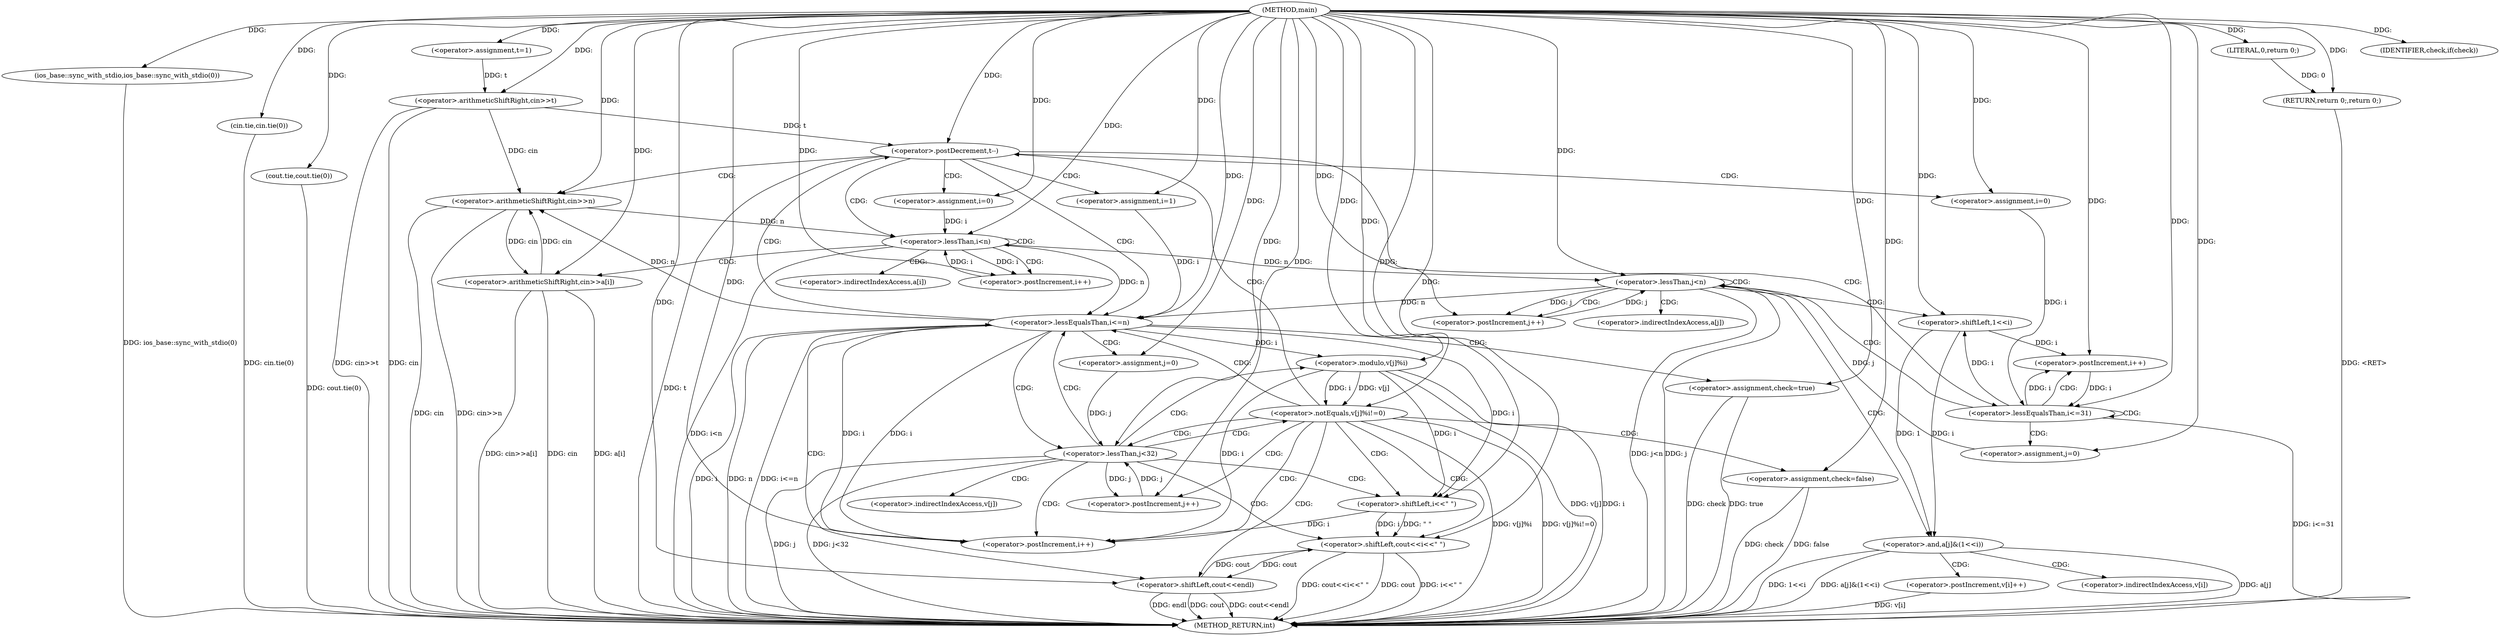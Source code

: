 digraph "main" {  
"1000101" [label = "(METHOD,main)" ]
"1000229" [label = "(METHOD_RETURN,int)" ]
"1000103" [label = "(ios_base::sync_with_stdio,ios_base::sync_with_stdio(0))" ]
"1000105" [label = "(cin.tie,cin.tie(0))" ]
"1000107" [label = "(cout.tie,cout.tie(0))" ]
"1000110" [label = "(<operator>.assignment,t=1)" ]
"1000113" [label = "(<operator>.arithmeticShiftRight,cin>>t)" ]
"1000227" [label = "(RETURN,return 0;,return 0;)" ]
"1000117" [label = "(<operator>.postDecrement,t--)" ]
"1000228" [label = "(LITERAL,0,return 0;)" ]
"1000121" [label = "(<operator>.arithmeticShiftRight,cin>>n)" ]
"1000224" [label = "(<operator>.shiftLeft,cout<<endl)" ]
"1000127" [label = "(<operator>.assignment,i=0)" ]
"1000130" [label = "(<operator>.lessThan,i<n)" ]
"1000133" [label = "(<operator>.postIncrement,i++)" ]
"1000144" [label = "(<operator>.assignment,i=0)" ]
"1000147" [label = "(<operator>.lessEqualsThan,i<=31)" ]
"1000150" [label = "(<operator>.postIncrement,i++)" ]
"1000179" [label = "(<operator>.assignment,i=1)" ]
"1000182" [label = "(<operator>.lessEqualsThan,i<=n)" ]
"1000185" [label = "(<operator>.postIncrement,i++)" ]
"1000136" [label = "(<operator>.arithmeticShiftRight,cin>>a[i])" ]
"1000189" [label = "(<operator>.assignment,check=true)" ]
"1000155" [label = "(<operator>.assignment,j=0)" ]
"1000158" [label = "(<operator>.lessThan,j<n)" ]
"1000161" [label = "(<operator>.postIncrement,j++)" ]
"1000194" [label = "(<operator>.assignment,j=0)" ]
"1000197" [label = "(<operator>.lessThan,j<32)" ]
"1000200" [label = "(<operator>.postIncrement,j++)" ]
"1000217" [label = "(IDENTIFIER,check,if(check))" ]
"1000219" [label = "(<operator>.shiftLeft,cout<<i<<\" \")" ]
"1000165" [label = "(<operator>.and,a[j]&(1<<i))" ]
"1000204" [label = "(<operator>.notEquals,v[j]%i!=0)" ]
"1000173" [label = "(<operator>.postIncrement,v[i]++)" ]
"1000212" [label = "(<operator>.assignment,check=false)" ]
"1000221" [label = "(<operator>.shiftLeft,i<<\" \")" ]
"1000169" [label = "(<operator>.shiftLeft,1<<i)" ]
"1000205" [label = "(<operator>.modulo,v[j]%i)" ]
"1000138" [label = "(<operator>.indirectIndexAccess,a[i])" ]
"1000166" [label = "(<operator>.indirectIndexAccess,a[j])" ]
"1000174" [label = "(<operator>.indirectIndexAccess,v[i])" ]
"1000206" [label = "(<operator>.indirectIndexAccess,v[j])" ]
  "1000103" -> "1000229"  [ label = "DDG: ios_base::sync_with_stdio(0)"] 
  "1000105" -> "1000229"  [ label = "DDG: cin.tie(0)"] 
  "1000107" -> "1000229"  [ label = "DDG: cout.tie(0)"] 
  "1000113" -> "1000229"  [ label = "DDG: cin"] 
  "1000113" -> "1000229"  [ label = "DDG: cin>>t"] 
  "1000117" -> "1000229"  [ label = "DDG: t"] 
  "1000121" -> "1000229"  [ label = "DDG: cin"] 
  "1000121" -> "1000229"  [ label = "DDG: cin>>n"] 
  "1000130" -> "1000229"  [ label = "DDG: i<n"] 
  "1000147" -> "1000229"  [ label = "DDG: i<=31"] 
  "1000182" -> "1000229"  [ label = "DDG: i"] 
  "1000182" -> "1000229"  [ label = "DDG: n"] 
  "1000182" -> "1000229"  [ label = "DDG: i<=n"] 
  "1000189" -> "1000229"  [ label = "DDG: check"] 
  "1000197" -> "1000229"  [ label = "DDG: j"] 
  "1000197" -> "1000229"  [ label = "DDG: j<32"] 
  "1000205" -> "1000229"  [ label = "DDG: v[j]"] 
  "1000205" -> "1000229"  [ label = "DDG: i"] 
  "1000204" -> "1000229"  [ label = "DDG: v[j]%i"] 
  "1000204" -> "1000229"  [ label = "DDG: v[j]%i!=0"] 
  "1000212" -> "1000229"  [ label = "DDG: check"] 
  "1000224" -> "1000229"  [ label = "DDG: cout"] 
  "1000224" -> "1000229"  [ label = "DDG: cout<<endl"] 
  "1000219" -> "1000229"  [ label = "DDG: cout"] 
  "1000219" -> "1000229"  [ label = "DDG: i<<\" \""] 
  "1000219" -> "1000229"  [ label = "DDG: cout<<i<<\" \""] 
  "1000158" -> "1000229"  [ label = "DDG: j"] 
  "1000158" -> "1000229"  [ label = "DDG: j<n"] 
  "1000165" -> "1000229"  [ label = "DDG: a[j]"] 
  "1000165" -> "1000229"  [ label = "DDG: 1<<i"] 
  "1000165" -> "1000229"  [ label = "DDG: a[j]&(1<<i)"] 
  "1000173" -> "1000229"  [ label = "DDG: v[i]"] 
  "1000136" -> "1000229"  [ label = "DDG: cin"] 
  "1000136" -> "1000229"  [ label = "DDG: a[i]"] 
  "1000136" -> "1000229"  [ label = "DDG: cin>>a[i]"] 
  "1000227" -> "1000229"  [ label = "DDG: <RET>"] 
  "1000224" -> "1000229"  [ label = "DDG: endl"] 
  "1000189" -> "1000229"  [ label = "DDG: true"] 
  "1000212" -> "1000229"  [ label = "DDG: false"] 
  "1000101" -> "1000110"  [ label = "DDG: "] 
  "1000228" -> "1000227"  [ label = "DDG: 0"] 
  "1000101" -> "1000227"  [ label = "DDG: "] 
  "1000101" -> "1000103"  [ label = "DDG: "] 
  "1000101" -> "1000105"  [ label = "DDG: "] 
  "1000101" -> "1000107"  [ label = "DDG: "] 
  "1000101" -> "1000113"  [ label = "DDG: "] 
  "1000110" -> "1000113"  [ label = "DDG: t"] 
  "1000101" -> "1000228"  [ label = "DDG: "] 
  "1000113" -> "1000117"  [ label = "DDG: t"] 
  "1000101" -> "1000117"  [ label = "DDG: "] 
  "1000113" -> "1000121"  [ label = "DDG: cin"] 
  "1000136" -> "1000121"  [ label = "DDG: cin"] 
  "1000101" -> "1000121"  [ label = "DDG: "] 
  "1000182" -> "1000121"  [ label = "DDG: n"] 
  "1000101" -> "1000127"  [ label = "DDG: "] 
  "1000101" -> "1000144"  [ label = "DDG: "] 
  "1000101" -> "1000179"  [ label = "DDG: "] 
  "1000219" -> "1000224"  [ label = "DDG: cout"] 
  "1000101" -> "1000224"  [ label = "DDG: "] 
  "1000127" -> "1000130"  [ label = "DDG: i"] 
  "1000133" -> "1000130"  [ label = "DDG: i"] 
  "1000101" -> "1000130"  [ label = "DDG: "] 
  "1000121" -> "1000130"  [ label = "DDG: n"] 
  "1000130" -> "1000133"  [ label = "DDG: i"] 
  "1000101" -> "1000133"  [ label = "DDG: "] 
  "1000144" -> "1000147"  [ label = "DDG: i"] 
  "1000150" -> "1000147"  [ label = "DDG: i"] 
  "1000101" -> "1000147"  [ label = "DDG: "] 
  "1000147" -> "1000150"  [ label = "DDG: i"] 
  "1000169" -> "1000150"  [ label = "DDG: i"] 
  "1000101" -> "1000150"  [ label = "DDG: "] 
  "1000179" -> "1000182"  [ label = "DDG: i"] 
  "1000185" -> "1000182"  [ label = "DDG: i"] 
  "1000101" -> "1000182"  [ label = "DDG: "] 
  "1000130" -> "1000182"  [ label = "DDG: n"] 
  "1000158" -> "1000182"  [ label = "DDG: n"] 
  "1000182" -> "1000185"  [ label = "DDG: i"] 
  "1000205" -> "1000185"  [ label = "DDG: i"] 
  "1000221" -> "1000185"  [ label = "DDG: i"] 
  "1000101" -> "1000185"  [ label = "DDG: "] 
  "1000101" -> "1000189"  [ label = "DDG: "] 
  "1000121" -> "1000136"  [ label = "DDG: cin"] 
  "1000101" -> "1000136"  [ label = "DDG: "] 
  "1000101" -> "1000155"  [ label = "DDG: "] 
  "1000101" -> "1000194"  [ label = "DDG: "] 
  "1000101" -> "1000217"  [ label = "DDG: "] 
  "1000155" -> "1000158"  [ label = "DDG: j"] 
  "1000161" -> "1000158"  [ label = "DDG: j"] 
  "1000101" -> "1000158"  [ label = "DDG: "] 
  "1000130" -> "1000158"  [ label = "DDG: n"] 
  "1000158" -> "1000161"  [ label = "DDG: j"] 
  "1000101" -> "1000161"  [ label = "DDG: "] 
  "1000194" -> "1000197"  [ label = "DDG: j"] 
  "1000200" -> "1000197"  [ label = "DDG: j"] 
  "1000101" -> "1000197"  [ label = "DDG: "] 
  "1000197" -> "1000200"  [ label = "DDG: j"] 
  "1000101" -> "1000200"  [ label = "DDG: "] 
  "1000224" -> "1000219"  [ label = "DDG: cout"] 
  "1000101" -> "1000219"  [ label = "DDG: "] 
  "1000221" -> "1000219"  [ label = "DDG: i"] 
  "1000221" -> "1000219"  [ label = "DDG: \" \""] 
  "1000169" -> "1000165"  [ label = "DDG: 1"] 
  "1000169" -> "1000165"  [ label = "DDG: i"] 
  "1000205" -> "1000204"  [ label = "DDG: i"] 
  "1000205" -> "1000204"  [ label = "DDG: v[j]"] 
  "1000101" -> "1000204"  [ label = "DDG: "] 
  "1000101" -> "1000212"  [ label = "DDG: "] 
  "1000182" -> "1000221"  [ label = "DDG: i"] 
  "1000205" -> "1000221"  [ label = "DDG: i"] 
  "1000101" -> "1000221"  [ label = "DDG: "] 
  "1000101" -> "1000169"  [ label = "DDG: "] 
  "1000147" -> "1000169"  [ label = "DDG: i"] 
  "1000182" -> "1000205"  [ label = "DDG: i"] 
  "1000101" -> "1000205"  [ label = "DDG: "] 
  "1000117" -> "1000127"  [ label = "CDG: "] 
  "1000117" -> "1000182"  [ label = "CDG: "] 
  "1000117" -> "1000144"  [ label = "CDG: "] 
  "1000117" -> "1000121"  [ label = "CDG: "] 
  "1000117" -> "1000147"  [ label = "CDG: "] 
  "1000117" -> "1000179"  [ label = "CDG: "] 
  "1000117" -> "1000130"  [ label = "CDG: "] 
  "1000130" -> "1000133"  [ label = "CDG: "] 
  "1000130" -> "1000136"  [ label = "CDG: "] 
  "1000130" -> "1000130"  [ label = "CDG: "] 
  "1000130" -> "1000138"  [ label = "CDG: "] 
  "1000147" -> "1000150"  [ label = "CDG: "] 
  "1000147" -> "1000158"  [ label = "CDG: "] 
  "1000147" -> "1000155"  [ label = "CDG: "] 
  "1000147" -> "1000147"  [ label = "CDG: "] 
  "1000182" -> "1000117"  [ label = "CDG: "] 
  "1000182" -> "1000197"  [ label = "CDG: "] 
  "1000182" -> "1000189"  [ label = "CDG: "] 
  "1000182" -> "1000224"  [ label = "CDG: "] 
  "1000182" -> "1000194"  [ label = "CDG: "] 
  "1000158" -> "1000161"  [ label = "CDG: "] 
  "1000158" -> "1000166"  [ label = "CDG: "] 
  "1000158" -> "1000165"  [ label = "CDG: "] 
  "1000158" -> "1000169"  [ label = "CDG: "] 
  "1000158" -> "1000158"  [ label = "CDG: "] 
  "1000197" -> "1000182"  [ label = "CDG: "] 
  "1000197" -> "1000204"  [ label = "CDG: "] 
  "1000197" -> "1000206"  [ label = "CDG: "] 
  "1000197" -> "1000205"  [ label = "CDG: "] 
  "1000197" -> "1000185"  [ label = "CDG: "] 
  "1000197" -> "1000221"  [ label = "CDG: "] 
  "1000197" -> "1000219"  [ label = "CDG: "] 
  "1000165" -> "1000174"  [ label = "CDG: "] 
  "1000165" -> "1000173"  [ label = "CDG: "] 
  "1000204" -> "1000200"  [ label = "CDG: "] 
  "1000204" -> "1000197"  [ label = "CDG: "] 
  "1000204" -> "1000212"  [ label = "CDG: "] 
  "1000204" -> "1000117"  [ label = "CDG: "] 
  "1000204" -> "1000182"  [ label = "CDG: "] 
  "1000204" -> "1000224"  [ label = "CDG: "] 
  "1000204" -> "1000185"  [ label = "CDG: "] 
  "1000204" -> "1000221"  [ label = "CDG: "] 
  "1000204" -> "1000219"  [ label = "CDG: "] 
}
